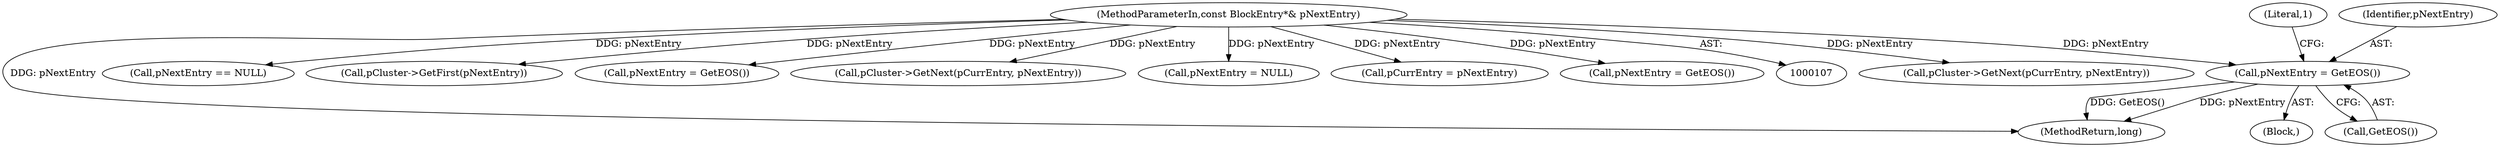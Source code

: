 digraph "1_Android_cc274e2abe8b2a6698a5c47d8aa4bb45f1f9538d_21@del" {
"1000218" [label="(Call,pNextEntry = GetEOS())"];
"1000109" [label="(MethodParameterIn,const BlockEntry*& pNextEntry)"];
"1000187" [label="(Call,pCluster->GetNext(pCurrEntry, pNextEntry))"];
"1000255" [label="(MethodReturn,long)"];
"1000239" [label="(Call,pNextEntry == NULL)"];
"1000230" [label="(Call,pCluster->GetFirst(pNextEntry))"];
"1000222" [label="(Literal,1)"];
"1000205" [label="(Call,pNextEntry = GetEOS())"];
"1000109" [label="(MethodParameterIn,const BlockEntry*& pNextEntry)"];
"1000151" [label="(Call,pCluster->GetNext(pCurrEntry, pNextEntry))"];
"1000223" [label="(Call,pNextEntry = NULL)"];
"1000217" [label="(Block,)"];
"1000182" [label="(Call,pCurrEntry = pNextEntry)"];
"1000250" [label="(Call,pNextEntry = GetEOS())"];
"1000219" [label="(Identifier,pNextEntry)"];
"1000218" [label="(Call,pNextEntry = GetEOS())"];
"1000220" [label="(Call,GetEOS())"];
"1000218" -> "1000217"  [label="AST: "];
"1000218" -> "1000220"  [label="CFG: "];
"1000219" -> "1000218"  [label="AST: "];
"1000220" -> "1000218"  [label="AST: "];
"1000222" -> "1000218"  [label="CFG: "];
"1000218" -> "1000255"  [label="DDG: pNextEntry"];
"1000218" -> "1000255"  [label="DDG: GetEOS()"];
"1000109" -> "1000218"  [label="DDG: pNextEntry"];
"1000109" -> "1000107"  [label="AST: "];
"1000109" -> "1000255"  [label="DDG: pNextEntry"];
"1000109" -> "1000151"  [label="DDG: pNextEntry"];
"1000109" -> "1000182"  [label="DDG: pNextEntry"];
"1000109" -> "1000187"  [label="DDG: pNextEntry"];
"1000109" -> "1000205"  [label="DDG: pNextEntry"];
"1000109" -> "1000223"  [label="DDG: pNextEntry"];
"1000109" -> "1000230"  [label="DDG: pNextEntry"];
"1000109" -> "1000239"  [label="DDG: pNextEntry"];
"1000109" -> "1000250"  [label="DDG: pNextEntry"];
}
